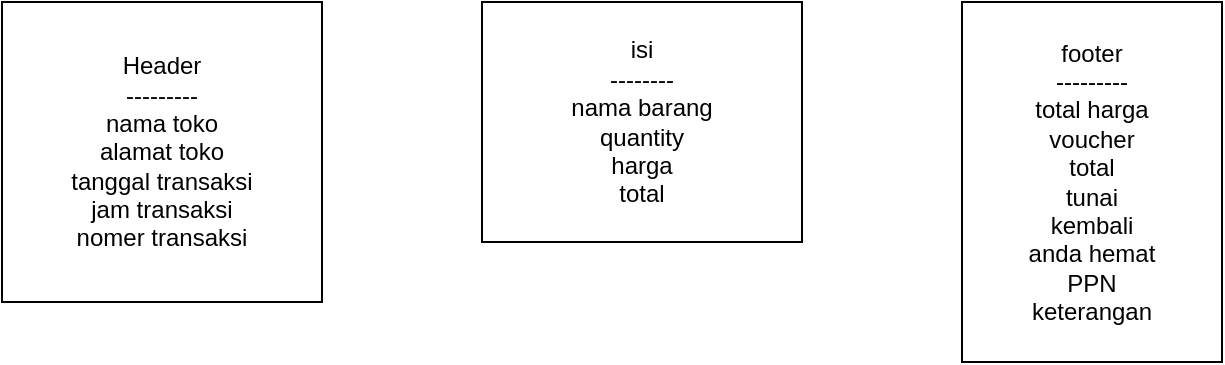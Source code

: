 <mxfile version="15.1.1" type="device"><diagram id="9PkgfQMdzuyvKhS7rVpv" name="Page-1"><mxGraphModel dx="868" dy="488" grid="1" gridSize="10" guides="1" tooltips="1" connect="1" arrows="1" fold="1" page="1" pageScale="1" pageWidth="827" pageHeight="1169" math="0" shadow="0"><root><mxCell id="0"/><mxCell id="1" parent="0"/><mxCell id="CIADPQW_HKB03-1VlOnG-1" value="Header&lt;br&gt;---------&lt;br&gt;nama toko&lt;br&gt;alamat toko&lt;br&gt;tanggal transaksi&lt;br&gt;jam transaksi&lt;br&gt;nomer transaksi" style="rounded=0;whiteSpace=wrap;html=1;" parent="1" vertex="1"><mxGeometry x="80" y="40" width="160" height="150" as="geometry"/></mxCell><mxCell id="CIADPQW_HKB03-1VlOnG-2" value="isi&lt;br&gt;--------&lt;br&gt;nama barang&lt;br&gt;quantity&lt;br&gt;harga&lt;br&gt;total" style="rounded=0;whiteSpace=wrap;html=1;" parent="1" vertex="1"><mxGeometry x="320" y="40" width="160" height="120" as="geometry"/></mxCell><mxCell id="CIADPQW_HKB03-1VlOnG-3" value="footer&lt;br&gt;---------&lt;br&gt;total harga&lt;br&gt;voucher&lt;br&gt;total&lt;br&gt;tunai&lt;br&gt;kembali&lt;br&gt;anda hemat&lt;br&gt;PPN&lt;br&gt;keterangan" style="rounded=0;whiteSpace=wrap;html=1;" parent="1" vertex="1"><mxGeometry x="560" y="40" width="130" height="180" as="geometry"/></mxCell></root></mxGraphModel></diagram></mxfile>
